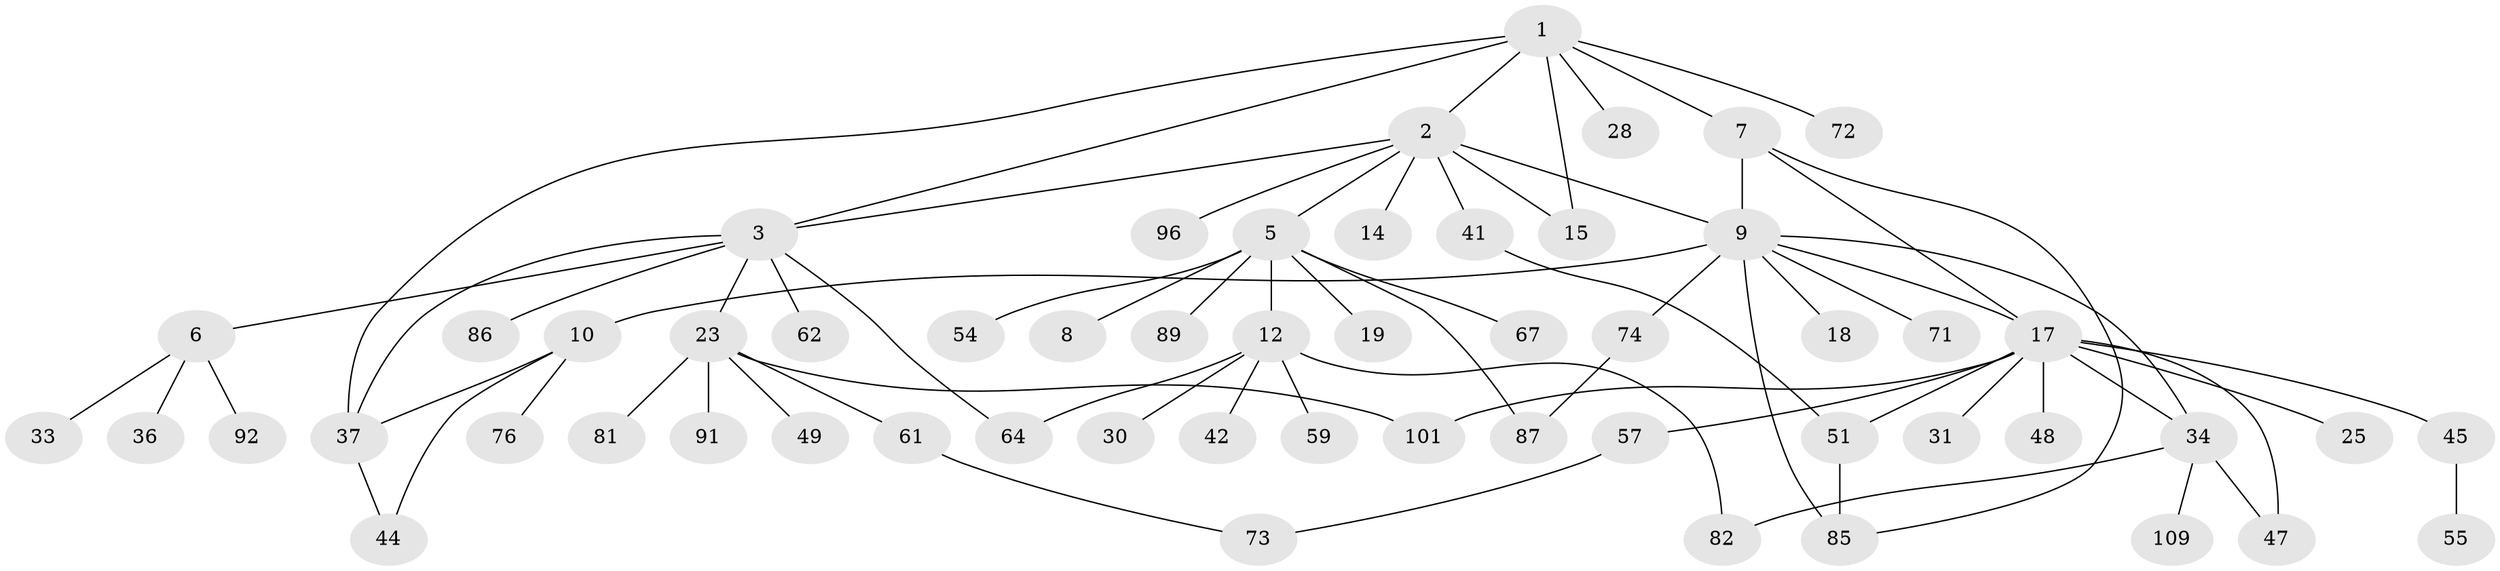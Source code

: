 // original degree distribution, {7: 0.008928571428571428, 8: 0.017857142857142856, 4: 0.08928571428571429, 6: 0.017857142857142856, 5: 0.044642857142857144, 2: 0.26785714285714285, 3: 0.17857142857142858, 1: 0.375}
// Generated by graph-tools (version 1.1) at 2025/13/03/09/25 04:13:16]
// undirected, 56 vertices, 72 edges
graph export_dot {
graph [start="1"]
  node [color=gray90,style=filled];
  1;
  2;
  3 [super="+35+4"];
  5 [super="+38+16"];
  6;
  7 [super="+11+78"];
  8;
  9 [super="+53+13"];
  10;
  12 [super="+107+27"];
  14;
  15 [super="+26+24"];
  17 [super="+22+21+20"];
  18;
  19;
  23 [super="+32"];
  25;
  28;
  30;
  31 [super="+99"];
  33;
  34 [super="+46"];
  36;
  37 [super="+90+50"];
  41 [super="+93"];
  42;
  44 [super="+52"];
  45;
  47 [super="+77"];
  48;
  49;
  51 [super="+56"];
  54 [super="+102"];
  55;
  57;
  59 [super="+79"];
  61;
  62;
  64;
  67 [super="+75"];
  71;
  72;
  73;
  74;
  76;
  81;
  82;
  85 [super="+105+95"];
  86;
  87 [super="+110"];
  89;
  91 [super="+94"];
  92;
  96;
  101 [super="+106"];
  109;
  1 -- 2;
  1 -- 7;
  1 -- 15;
  1 -- 28;
  1 -- 72;
  1 -- 37;
  1 -- 3;
  2 -- 3;
  2 -- 5;
  2 -- 14;
  2 -- 41;
  2 -- 96;
  2 -- 9;
  2 -- 15;
  3 -- 23;
  3 -- 64;
  3 -- 86;
  3 -- 6;
  3 -- 62;
  3 -- 37;
  5 -- 8 [weight=2];
  5 -- 12;
  5 -- 87;
  5 -- 67;
  5 -- 54;
  5 -- 89;
  5 -- 19;
  6 -- 33;
  6 -- 36;
  6 -- 92;
  7 -- 9;
  7 -- 17;
  7 -- 85;
  9 -- 10;
  9 -- 74;
  9 -- 85;
  9 -- 71;
  9 -- 18;
  9 -- 17;
  9 -- 34;
  10 -- 37;
  10 -- 44;
  10 -- 76;
  12 -- 30;
  12 -- 64;
  12 -- 42;
  12 -- 59;
  12 -- 82;
  17 -- 25;
  17 -- 34 [weight=2];
  17 -- 47;
  17 -- 48;
  17 -- 51 [weight=2];
  17 -- 57;
  17 -- 101;
  17 -- 45;
  17 -- 31;
  23 -- 61;
  23 -- 101;
  23 -- 81;
  23 -- 91;
  23 -- 49;
  34 -- 82;
  34 -- 109;
  34 -- 47;
  37 -- 44;
  41 -- 51;
  45 -- 55;
  51 -- 85;
  57 -- 73;
  61 -- 73;
  74 -- 87;
}
